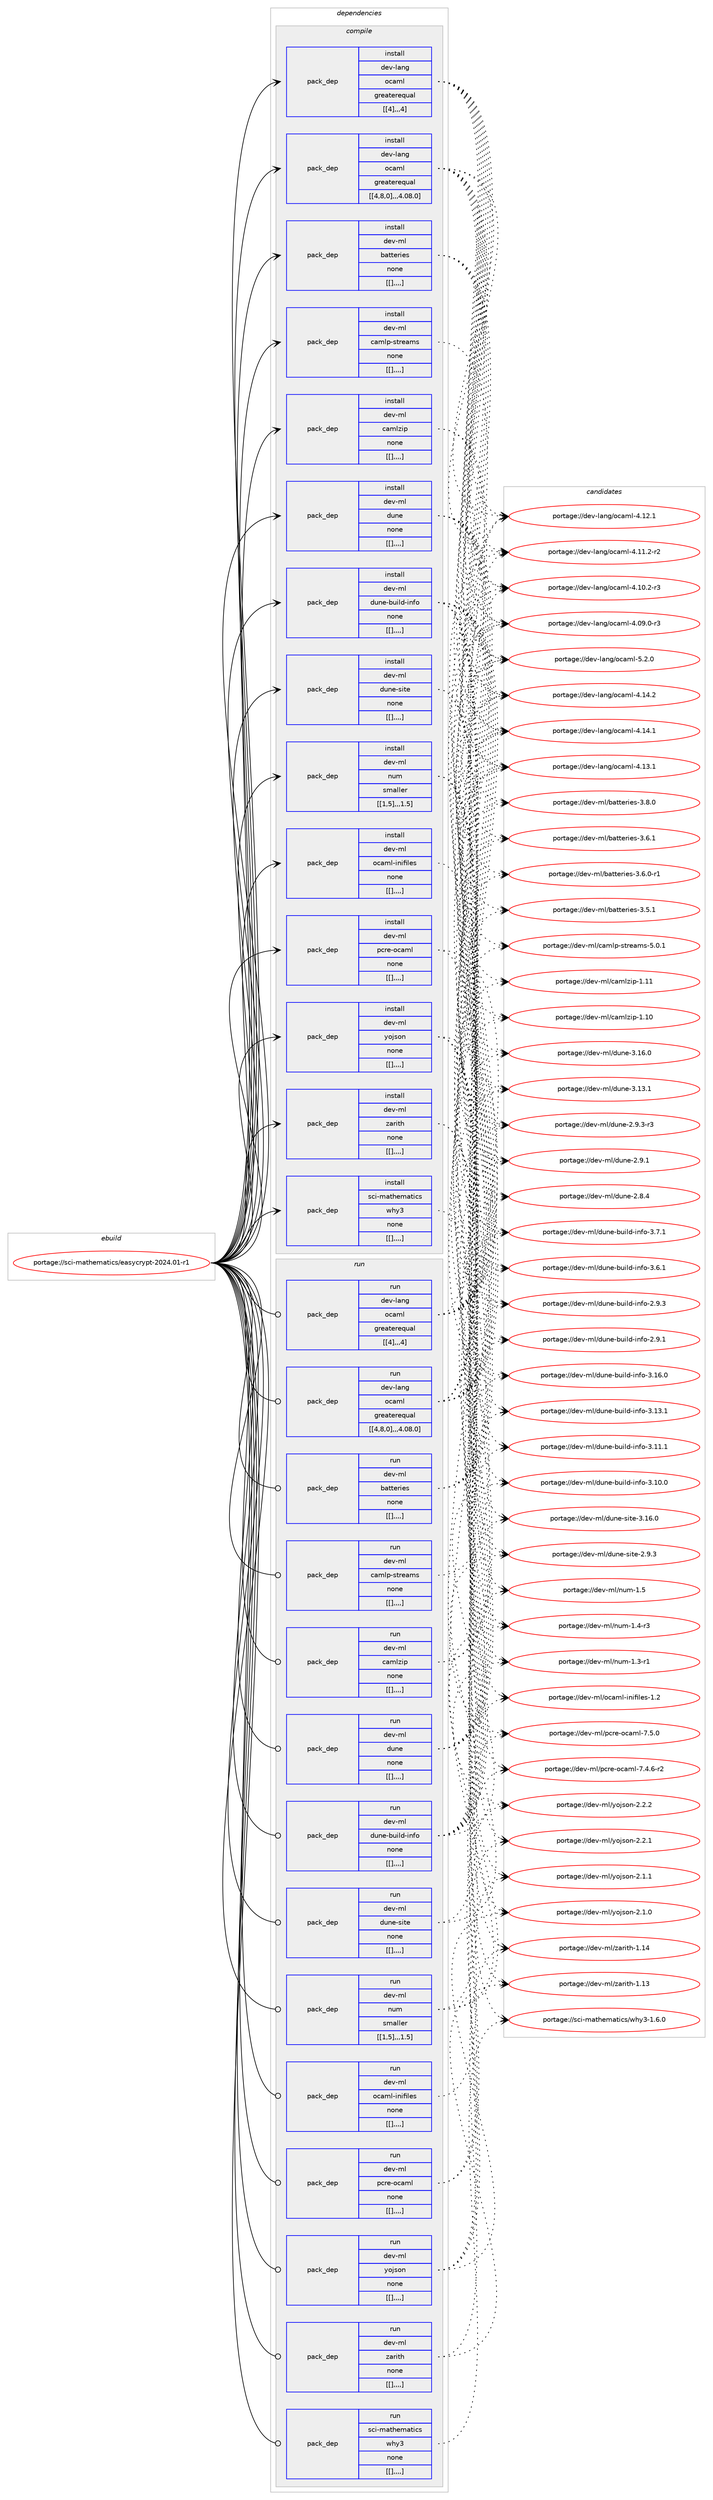 digraph prolog {

# *************
# Graph options
# *************

newrank=true;
concentrate=true;
compound=true;
graph [rankdir=LR,fontname=Helvetica,fontsize=10,ranksep=1.5];#, ranksep=2.5, nodesep=0.2];
edge  [arrowhead=vee];
node  [fontname=Helvetica,fontsize=10];

# **********
# The ebuild
# **********

subgraph cluster_leftcol {
color=gray;
label=<<i>ebuild</i>>;
id [label="portage://sci-mathematics/easycrypt-2024.01-r1", color=red, width=4, href="../sci-mathematics/easycrypt-2024.01-r1.svg"];
}

# ****************
# The dependencies
# ****************

subgraph cluster_midcol {
color=gray;
label=<<i>dependencies</i>>;
subgraph cluster_compile {
fillcolor="#eeeeee";
style=filled;
label=<<i>compile</i>>;
subgraph pack308711 {
dependency423797 [label=<<TABLE BORDER="0" CELLBORDER="1" CELLSPACING="0" CELLPADDING="4" WIDTH="220"><TR><TD ROWSPAN="6" CELLPADDING="30">pack_dep</TD></TR><TR><TD WIDTH="110">install</TD></TR><TR><TD>dev-lang</TD></TR><TR><TD>ocaml</TD></TR><TR><TD>greaterequal</TD></TR><TR><TD>[[4],,,4]</TD></TR></TABLE>>, shape=none, color=blue];
}
id:e -> dependency423797:w [weight=20,style="solid",arrowhead="vee"];
subgraph pack308712 {
dependency423798 [label=<<TABLE BORDER="0" CELLBORDER="1" CELLSPACING="0" CELLPADDING="4" WIDTH="220"><TR><TD ROWSPAN="6" CELLPADDING="30">pack_dep</TD></TR><TR><TD WIDTH="110">install</TD></TR><TR><TD>dev-lang</TD></TR><TR><TD>ocaml</TD></TR><TR><TD>greaterequal</TD></TR><TR><TD>[[4,8,0],,,4.08.0]</TD></TR></TABLE>>, shape=none, color=blue];
}
id:e -> dependency423798:w [weight=20,style="solid",arrowhead="vee"];
subgraph pack308713 {
dependency423799 [label=<<TABLE BORDER="0" CELLBORDER="1" CELLSPACING="0" CELLPADDING="4" WIDTH="220"><TR><TD ROWSPAN="6" CELLPADDING="30">pack_dep</TD></TR><TR><TD WIDTH="110">install</TD></TR><TR><TD>dev-ml</TD></TR><TR><TD>batteries</TD></TR><TR><TD>none</TD></TR><TR><TD>[[],,,,]</TD></TR></TABLE>>, shape=none, color=blue];
}
id:e -> dependency423799:w [weight=20,style="solid",arrowhead="vee"];
subgraph pack308714 {
dependency423800 [label=<<TABLE BORDER="0" CELLBORDER="1" CELLSPACING="0" CELLPADDING="4" WIDTH="220"><TR><TD ROWSPAN="6" CELLPADDING="30">pack_dep</TD></TR><TR><TD WIDTH="110">install</TD></TR><TR><TD>dev-ml</TD></TR><TR><TD>camlp-streams</TD></TR><TR><TD>none</TD></TR><TR><TD>[[],,,,]</TD></TR></TABLE>>, shape=none, color=blue];
}
id:e -> dependency423800:w [weight=20,style="solid",arrowhead="vee"];
subgraph pack308715 {
dependency423801 [label=<<TABLE BORDER="0" CELLBORDER="1" CELLSPACING="0" CELLPADDING="4" WIDTH="220"><TR><TD ROWSPAN="6" CELLPADDING="30">pack_dep</TD></TR><TR><TD WIDTH="110">install</TD></TR><TR><TD>dev-ml</TD></TR><TR><TD>camlzip</TD></TR><TR><TD>none</TD></TR><TR><TD>[[],,,,]</TD></TR></TABLE>>, shape=none, color=blue];
}
id:e -> dependency423801:w [weight=20,style="solid",arrowhead="vee"];
subgraph pack308716 {
dependency423802 [label=<<TABLE BORDER="0" CELLBORDER="1" CELLSPACING="0" CELLPADDING="4" WIDTH="220"><TR><TD ROWSPAN="6" CELLPADDING="30">pack_dep</TD></TR><TR><TD WIDTH="110">install</TD></TR><TR><TD>dev-ml</TD></TR><TR><TD>dune</TD></TR><TR><TD>none</TD></TR><TR><TD>[[],,,,]</TD></TR></TABLE>>, shape=none, color=blue];
}
id:e -> dependency423802:w [weight=20,style="solid",arrowhead="vee"];
subgraph pack308717 {
dependency423803 [label=<<TABLE BORDER="0" CELLBORDER="1" CELLSPACING="0" CELLPADDING="4" WIDTH="220"><TR><TD ROWSPAN="6" CELLPADDING="30">pack_dep</TD></TR><TR><TD WIDTH="110">install</TD></TR><TR><TD>dev-ml</TD></TR><TR><TD>dune-build-info</TD></TR><TR><TD>none</TD></TR><TR><TD>[[],,,,]</TD></TR></TABLE>>, shape=none, color=blue];
}
id:e -> dependency423803:w [weight=20,style="solid",arrowhead="vee"];
subgraph pack308718 {
dependency423804 [label=<<TABLE BORDER="0" CELLBORDER="1" CELLSPACING="0" CELLPADDING="4" WIDTH="220"><TR><TD ROWSPAN="6" CELLPADDING="30">pack_dep</TD></TR><TR><TD WIDTH="110">install</TD></TR><TR><TD>dev-ml</TD></TR><TR><TD>dune-site</TD></TR><TR><TD>none</TD></TR><TR><TD>[[],,,,]</TD></TR></TABLE>>, shape=none, color=blue];
}
id:e -> dependency423804:w [weight=20,style="solid",arrowhead="vee"];
subgraph pack308719 {
dependency423805 [label=<<TABLE BORDER="0" CELLBORDER="1" CELLSPACING="0" CELLPADDING="4" WIDTH="220"><TR><TD ROWSPAN="6" CELLPADDING="30">pack_dep</TD></TR><TR><TD WIDTH="110">install</TD></TR><TR><TD>dev-ml</TD></TR><TR><TD>num</TD></TR><TR><TD>smaller</TD></TR><TR><TD>[[1,5],,,1.5]</TD></TR></TABLE>>, shape=none, color=blue];
}
id:e -> dependency423805:w [weight=20,style="solid",arrowhead="vee"];
subgraph pack308720 {
dependency423806 [label=<<TABLE BORDER="0" CELLBORDER="1" CELLSPACING="0" CELLPADDING="4" WIDTH="220"><TR><TD ROWSPAN="6" CELLPADDING="30">pack_dep</TD></TR><TR><TD WIDTH="110">install</TD></TR><TR><TD>dev-ml</TD></TR><TR><TD>ocaml-inifiles</TD></TR><TR><TD>none</TD></TR><TR><TD>[[],,,,]</TD></TR></TABLE>>, shape=none, color=blue];
}
id:e -> dependency423806:w [weight=20,style="solid",arrowhead="vee"];
subgraph pack308721 {
dependency423807 [label=<<TABLE BORDER="0" CELLBORDER="1" CELLSPACING="0" CELLPADDING="4" WIDTH="220"><TR><TD ROWSPAN="6" CELLPADDING="30">pack_dep</TD></TR><TR><TD WIDTH="110">install</TD></TR><TR><TD>dev-ml</TD></TR><TR><TD>pcre-ocaml</TD></TR><TR><TD>none</TD></TR><TR><TD>[[],,,,]</TD></TR></TABLE>>, shape=none, color=blue];
}
id:e -> dependency423807:w [weight=20,style="solid",arrowhead="vee"];
subgraph pack308722 {
dependency423808 [label=<<TABLE BORDER="0" CELLBORDER="1" CELLSPACING="0" CELLPADDING="4" WIDTH="220"><TR><TD ROWSPAN="6" CELLPADDING="30">pack_dep</TD></TR><TR><TD WIDTH="110">install</TD></TR><TR><TD>dev-ml</TD></TR><TR><TD>yojson</TD></TR><TR><TD>none</TD></TR><TR><TD>[[],,,,]</TD></TR></TABLE>>, shape=none, color=blue];
}
id:e -> dependency423808:w [weight=20,style="solid",arrowhead="vee"];
subgraph pack308723 {
dependency423809 [label=<<TABLE BORDER="0" CELLBORDER="1" CELLSPACING="0" CELLPADDING="4" WIDTH="220"><TR><TD ROWSPAN="6" CELLPADDING="30">pack_dep</TD></TR><TR><TD WIDTH="110">install</TD></TR><TR><TD>dev-ml</TD></TR><TR><TD>zarith</TD></TR><TR><TD>none</TD></TR><TR><TD>[[],,,,]</TD></TR></TABLE>>, shape=none, color=blue];
}
id:e -> dependency423809:w [weight=20,style="solid",arrowhead="vee"];
subgraph pack308724 {
dependency423810 [label=<<TABLE BORDER="0" CELLBORDER="1" CELLSPACING="0" CELLPADDING="4" WIDTH="220"><TR><TD ROWSPAN="6" CELLPADDING="30">pack_dep</TD></TR><TR><TD WIDTH="110">install</TD></TR><TR><TD>sci-mathematics</TD></TR><TR><TD>why3</TD></TR><TR><TD>none</TD></TR><TR><TD>[[],,,,]</TD></TR></TABLE>>, shape=none, color=blue];
}
id:e -> dependency423810:w [weight=20,style="solid",arrowhead="vee"];
}
subgraph cluster_compileandrun {
fillcolor="#eeeeee";
style=filled;
label=<<i>compile and run</i>>;
}
subgraph cluster_run {
fillcolor="#eeeeee";
style=filled;
label=<<i>run</i>>;
subgraph pack308725 {
dependency423811 [label=<<TABLE BORDER="0" CELLBORDER="1" CELLSPACING="0" CELLPADDING="4" WIDTH="220"><TR><TD ROWSPAN="6" CELLPADDING="30">pack_dep</TD></TR><TR><TD WIDTH="110">run</TD></TR><TR><TD>dev-lang</TD></TR><TR><TD>ocaml</TD></TR><TR><TD>greaterequal</TD></TR><TR><TD>[[4],,,4]</TD></TR></TABLE>>, shape=none, color=blue];
}
id:e -> dependency423811:w [weight=20,style="solid",arrowhead="odot"];
subgraph pack308726 {
dependency423812 [label=<<TABLE BORDER="0" CELLBORDER="1" CELLSPACING="0" CELLPADDING="4" WIDTH="220"><TR><TD ROWSPAN="6" CELLPADDING="30">pack_dep</TD></TR><TR><TD WIDTH="110">run</TD></TR><TR><TD>dev-lang</TD></TR><TR><TD>ocaml</TD></TR><TR><TD>greaterequal</TD></TR><TR><TD>[[4,8,0],,,4.08.0]</TD></TR></TABLE>>, shape=none, color=blue];
}
id:e -> dependency423812:w [weight=20,style="solid",arrowhead="odot"];
subgraph pack308727 {
dependency423813 [label=<<TABLE BORDER="0" CELLBORDER="1" CELLSPACING="0" CELLPADDING="4" WIDTH="220"><TR><TD ROWSPAN="6" CELLPADDING="30">pack_dep</TD></TR><TR><TD WIDTH="110">run</TD></TR><TR><TD>dev-ml</TD></TR><TR><TD>batteries</TD></TR><TR><TD>none</TD></TR><TR><TD>[[],,,,]</TD></TR></TABLE>>, shape=none, color=blue];
}
id:e -> dependency423813:w [weight=20,style="solid",arrowhead="odot"];
subgraph pack308728 {
dependency423814 [label=<<TABLE BORDER="0" CELLBORDER="1" CELLSPACING="0" CELLPADDING="4" WIDTH="220"><TR><TD ROWSPAN="6" CELLPADDING="30">pack_dep</TD></TR><TR><TD WIDTH="110">run</TD></TR><TR><TD>dev-ml</TD></TR><TR><TD>camlp-streams</TD></TR><TR><TD>none</TD></TR><TR><TD>[[],,,,]</TD></TR></TABLE>>, shape=none, color=blue];
}
id:e -> dependency423814:w [weight=20,style="solid",arrowhead="odot"];
subgraph pack308729 {
dependency423815 [label=<<TABLE BORDER="0" CELLBORDER="1" CELLSPACING="0" CELLPADDING="4" WIDTH="220"><TR><TD ROWSPAN="6" CELLPADDING="30">pack_dep</TD></TR><TR><TD WIDTH="110">run</TD></TR><TR><TD>dev-ml</TD></TR><TR><TD>camlzip</TD></TR><TR><TD>none</TD></TR><TR><TD>[[],,,,]</TD></TR></TABLE>>, shape=none, color=blue];
}
id:e -> dependency423815:w [weight=20,style="solid",arrowhead="odot"];
subgraph pack308730 {
dependency423816 [label=<<TABLE BORDER="0" CELLBORDER="1" CELLSPACING="0" CELLPADDING="4" WIDTH="220"><TR><TD ROWSPAN="6" CELLPADDING="30">pack_dep</TD></TR><TR><TD WIDTH="110">run</TD></TR><TR><TD>dev-ml</TD></TR><TR><TD>dune</TD></TR><TR><TD>none</TD></TR><TR><TD>[[],,,,]</TD></TR></TABLE>>, shape=none, color=blue];
}
id:e -> dependency423816:w [weight=20,style="solid",arrowhead="odot"];
subgraph pack308731 {
dependency423817 [label=<<TABLE BORDER="0" CELLBORDER="1" CELLSPACING="0" CELLPADDING="4" WIDTH="220"><TR><TD ROWSPAN="6" CELLPADDING="30">pack_dep</TD></TR><TR><TD WIDTH="110">run</TD></TR><TR><TD>dev-ml</TD></TR><TR><TD>dune-build-info</TD></TR><TR><TD>none</TD></TR><TR><TD>[[],,,,]</TD></TR></TABLE>>, shape=none, color=blue];
}
id:e -> dependency423817:w [weight=20,style="solid",arrowhead="odot"];
subgraph pack308732 {
dependency423818 [label=<<TABLE BORDER="0" CELLBORDER="1" CELLSPACING="0" CELLPADDING="4" WIDTH="220"><TR><TD ROWSPAN="6" CELLPADDING="30">pack_dep</TD></TR><TR><TD WIDTH="110">run</TD></TR><TR><TD>dev-ml</TD></TR><TR><TD>dune-site</TD></TR><TR><TD>none</TD></TR><TR><TD>[[],,,,]</TD></TR></TABLE>>, shape=none, color=blue];
}
id:e -> dependency423818:w [weight=20,style="solid",arrowhead="odot"];
subgraph pack308733 {
dependency423819 [label=<<TABLE BORDER="0" CELLBORDER="1" CELLSPACING="0" CELLPADDING="4" WIDTH="220"><TR><TD ROWSPAN="6" CELLPADDING="30">pack_dep</TD></TR><TR><TD WIDTH="110">run</TD></TR><TR><TD>dev-ml</TD></TR><TR><TD>num</TD></TR><TR><TD>smaller</TD></TR><TR><TD>[[1,5],,,1.5]</TD></TR></TABLE>>, shape=none, color=blue];
}
id:e -> dependency423819:w [weight=20,style="solid",arrowhead="odot"];
subgraph pack308734 {
dependency423820 [label=<<TABLE BORDER="0" CELLBORDER="1" CELLSPACING="0" CELLPADDING="4" WIDTH="220"><TR><TD ROWSPAN="6" CELLPADDING="30">pack_dep</TD></TR><TR><TD WIDTH="110">run</TD></TR><TR><TD>dev-ml</TD></TR><TR><TD>ocaml-inifiles</TD></TR><TR><TD>none</TD></TR><TR><TD>[[],,,,]</TD></TR></TABLE>>, shape=none, color=blue];
}
id:e -> dependency423820:w [weight=20,style="solid",arrowhead="odot"];
subgraph pack308735 {
dependency423821 [label=<<TABLE BORDER="0" CELLBORDER="1" CELLSPACING="0" CELLPADDING="4" WIDTH="220"><TR><TD ROWSPAN="6" CELLPADDING="30">pack_dep</TD></TR><TR><TD WIDTH="110">run</TD></TR><TR><TD>dev-ml</TD></TR><TR><TD>pcre-ocaml</TD></TR><TR><TD>none</TD></TR><TR><TD>[[],,,,]</TD></TR></TABLE>>, shape=none, color=blue];
}
id:e -> dependency423821:w [weight=20,style="solid",arrowhead="odot"];
subgraph pack308736 {
dependency423822 [label=<<TABLE BORDER="0" CELLBORDER="1" CELLSPACING="0" CELLPADDING="4" WIDTH="220"><TR><TD ROWSPAN="6" CELLPADDING="30">pack_dep</TD></TR><TR><TD WIDTH="110">run</TD></TR><TR><TD>dev-ml</TD></TR><TR><TD>yojson</TD></TR><TR><TD>none</TD></TR><TR><TD>[[],,,,]</TD></TR></TABLE>>, shape=none, color=blue];
}
id:e -> dependency423822:w [weight=20,style="solid",arrowhead="odot"];
subgraph pack308737 {
dependency423823 [label=<<TABLE BORDER="0" CELLBORDER="1" CELLSPACING="0" CELLPADDING="4" WIDTH="220"><TR><TD ROWSPAN="6" CELLPADDING="30">pack_dep</TD></TR><TR><TD WIDTH="110">run</TD></TR><TR><TD>dev-ml</TD></TR><TR><TD>zarith</TD></TR><TR><TD>none</TD></TR><TR><TD>[[],,,,]</TD></TR></TABLE>>, shape=none, color=blue];
}
id:e -> dependency423823:w [weight=20,style="solid",arrowhead="odot"];
subgraph pack308738 {
dependency423824 [label=<<TABLE BORDER="0" CELLBORDER="1" CELLSPACING="0" CELLPADDING="4" WIDTH="220"><TR><TD ROWSPAN="6" CELLPADDING="30">pack_dep</TD></TR><TR><TD WIDTH="110">run</TD></TR><TR><TD>sci-mathematics</TD></TR><TR><TD>why3</TD></TR><TR><TD>none</TD></TR><TR><TD>[[],,,,]</TD></TR></TABLE>>, shape=none, color=blue];
}
id:e -> dependency423824:w [weight=20,style="solid",arrowhead="odot"];
}
}

# **************
# The candidates
# **************

subgraph cluster_choices {
rank=same;
color=gray;
label=<<i>candidates</i>>;

subgraph choice308711 {
color=black;
nodesep=1;
choice1001011184510897110103471119997109108455346504648 [label="portage://dev-lang/ocaml-5.2.0", color=red, width=4,href="../dev-lang/ocaml-5.2.0.svg"];
choice100101118451089711010347111999710910845524649524650 [label="portage://dev-lang/ocaml-4.14.2", color=red, width=4,href="../dev-lang/ocaml-4.14.2.svg"];
choice100101118451089711010347111999710910845524649524649 [label="portage://dev-lang/ocaml-4.14.1", color=red, width=4,href="../dev-lang/ocaml-4.14.1.svg"];
choice100101118451089711010347111999710910845524649514649 [label="portage://dev-lang/ocaml-4.13.1", color=red, width=4,href="../dev-lang/ocaml-4.13.1.svg"];
choice100101118451089711010347111999710910845524649504649 [label="portage://dev-lang/ocaml-4.12.1", color=red, width=4,href="../dev-lang/ocaml-4.12.1.svg"];
choice1001011184510897110103471119997109108455246494946504511450 [label="portage://dev-lang/ocaml-4.11.2-r2", color=red, width=4,href="../dev-lang/ocaml-4.11.2-r2.svg"];
choice1001011184510897110103471119997109108455246494846504511451 [label="portage://dev-lang/ocaml-4.10.2-r3", color=red, width=4,href="../dev-lang/ocaml-4.10.2-r3.svg"];
choice1001011184510897110103471119997109108455246485746484511451 [label="portage://dev-lang/ocaml-4.09.0-r3", color=red, width=4,href="../dev-lang/ocaml-4.09.0-r3.svg"];
dependency423797:e -> choice1001011184510897110103471119997109108455346504648:w [style=dotted,weight="100"];
dependency423797:e -> choice100101118451089711010347111999710910845524649524650:w [style=dotted,weight="100"];
dependency423797:e -> choice100101118451089711010347111999710910845524649524649:w [style=dotted,weight="100"];
dependency423797:e -> choice100101118451089711010347111999710910845524649514649:w [style=dotted,weight="100"];
dependency423797:e -> choice100101118451089711010347111999710910845524649504649:w [style=dotted,weight="100"];
dependency423797:e -> choice1001011184510897110103471119997109108455246494946504511450:w [style=dotted,weight="100"];
dependency423797:e -> choice1001011184510897110103471119997109108455246494846504511451:w [style=dotted,weight="100"];
dependency423797:e -> choice1001011184510897110103471119997109108455246485746484511451:w [style=dotted,weight="100"];
}
subgraph choice308712 {
color=black;
nodesep=1;
choice1001011184510897110103471119997109108455346504648 [label="portage://dev-lang/ocaml-5.2.0", color=red, width=4,href="../dev-lang/ocaml-5.2.0.svg"];
choice100101118451089711010347111999710910845524649524650 [label="portage://dev-lang/ocaml-4.14.2", color=red, width=4,href="../dev-lang/ocaml-4.14.2.svg"];
choice100101118451089711010347111999710910845524649524649 [label="portage://dev-lang/ocaml-4.14.1", color=red, width=4,href="../dev-lang/ocaml-4.14.1.svg"];
choice100101118451089711010347111999710910845524649514649 [label="portage://dev-lang/ocaml-4.13.1", color=red, width=4,href="../dev-lang/ocaml-4.13.1.svg"];
choice100101118451089711010347111999710910845524649504649 [label="portage://dev-lang/ocaml-4.12.1", color=red, width=4,href="../dev-lang/ocaml-4.12.1.svg"];
choice1001011184510897110103471119997109108455246494946504511450 [label="portage://dev-lang/ocaml-4.11.2-r2", color=red, width=4,href="../dev-lang/ocaml-4.11.2-r2.svg"];
choice1001011184510897110103471119997109108455246494846504511451 [label="portage://dev-lang/ocaml-4.10.2-r3", color=red, width=4,href="../dev-lang/ocaml-4.10.2-r3.svg"];
choice1001011184510897110103471119997109108455246485746484511451 [label="portage://dev-lang/ocaml-4.09.0-r3", color=red, width=4,href="../dev-lang/ocaml-4.09.0-r3.svg"];
dependency423798:e -> choice1001011184510897110103471119997109108455346504648:w [style=dotted,weight="100"];
dependency423798:e -> choice100101118451089711010347111999710910845524649524650:w [style=dotted,weight="100"];
dependency423798:e -> choice100101118451089711010347111999710910845524649524649:w [style=dotted,weight="100"];
dependency423798:e -> choice100101118451089711010347111999710910845524649514649:w [style=dotted,weight="100"];
dependency423798:e -> choice100101118451089711010347111999710910845524649504649:w [style=dotted,weight="100"];
dependency423798:e -> choice1001011184510897110103471119997109108455246494946504511450:w [style=dotted,weight="100"];
dependency423798:e -> choice1001011184510897110103471119997109108455246494846504511451:w [style=dotted,weight="100"];
dependency423798:e -> choice1001011184510897110103471119997109108455246485746484511451:w [style=dotted,weight="100"];
}
subgraph choice308713 {
color=black;
nodesep=1;
choice10010111845109108479897116116101114105101115455146564648 [label="portage://dev-ml/batteries-3.8.0", color=red, width=4,href="../dev-ml/batteries-3.8.0.svg"];
choice10010111845109108479897116116101114105101115455146544649 [label="portage://dev-ml/batteries-3.6.1", color=red, width=4,href="../dev-ml/batteries-3.6.1.svg"];
choice100101118451091084798971161161011141051011154551465446484511449 [label="portage://dev-ml/batteries-3.6.0-r1", color=red, width=4,href="../dev-ml/batteries-3.6.0-r1.svg"];
choice10010111845109108479897116116101114105101115455146534649 [label="portage://dev-ml/batteries-3.5.1", color=red, width=4,href="../dev-ml/batteries-3.5.1.svg"];
dependency423799:e -> choice10010111845109108479897116116101114105101115455146564648:w [style=dotted,weight="100"];
dependency423799:e -> choice10010111845109108479897116116101114105101115455146544649:w [style=dotted,weight="100"];
dependency423799:e -> choice100101118451091084798971161161011141051011154551465446484511449:w [style=dotted,weight="100"];
dependency423799:e -> choice10010111845109108479897116116101114105101115455146534649:w [style=dotted,weight="100"];
}
subgraph choice308714 {
color=black;
nodesep=1;
choice100101118451091084799971091081124511511611410197109115455346484649 [label="portage://dev-ml/camlp-streams-5.0.1", color=red, width=4,href="../dev-ml/camlp-streams-5.0.1.svg"];
dependency423800:e -> choice100101118451091084799971091081124511511611410197109115455346484649:w [style=dotted,weight="100"];
}
subgraph choice308715 {
color=black;
nodesep=1;
choice100101118451091084799971091081221051124549464949 [label="portage://dev-ml/camlzip-1.11", color=red, width=4,href="../dev-ml/camlzip-1.11.svg"];
choice100101118451091084799971091081221051124549464948 [label="portage://dev-ml/camlzip-1.10", color=red, width=4,href="../dev-ml/camlzip-1.10.svg"];
dependency423801:e -> choice100101118451091084799971091081221051124549464949:w [style=dotted,weight="100"];
dependency423801:e -> choice100101118451091084799971091081221051124549464948:w [style=dotted,weight="100"];
}
subgraph choice308716 {
color=black;
nodesep=1;
choice100101118451091084710011711010145514649544648 [label="portage://dev-ml/dune-3.16.0", color=red, width=4,href="../dev-ml/dune-3.16.0.svg"];
choice100101118451091084710011711010145514649514649 [label="portage://dev-ml/dune-3.13.1", color=red, width=4,href="../dev-ml/dune-3.13.1.svg"];
choice10010111845109108471001171101014550465746514511451 [label="portage://dev-ml/dune-2.9.3-r3", color=red, width=4,href="../dev-ml/dune-2.9.3-r3.svg"];
choice1001011184510910847100117110101455046574649 [label="portage://dev-ml/dune-2.9.1", color=red, width=4,href="../dev-ml/dune-2.9.1.svg"];
choice1001011184510910847100117110101455046564652 [label="portage://dev-ml/dune-2.8.4", color=red, width=4,href="../dev-ml/dune-2.8.4.svg"];
dependency423802:e -> choice100101118451091084710011711010145514649544648:w [style=dotted,weight="100"];
dependency423802:e -> choice100101118451091084710011711010145514649514649:w [style=dotted,weight="100"];
dependency423802:e -> choice10010111845109108471001171101014550465746514511451:w [style=dotted,weight="100"];
dependency423802:e -> choice1001011184510910847100117110101455046574649:w [style=dotted,weight="100"];
dependency423802:e -> choice1001011184510910847100117110101455046564652:w [style=dotted,weight="100"];
}
subgraph choice308717 {
color=black;
nodesep=1;
choice100101118451091084710011711010145981171051081004510511010211145514649544648 [label="portage://dev-ml/dune-build-info-3.16.0", color=red, width=4,href="../dev-ml/dune-build-info-3.16.0.svg"];
choice100101118451091084710011711010145981171051081004510511010211145514649514649 [label="portage://dev-ml/dune-build-info-3.13.1", color=red, width=4,href="../dev-ml/dune-build-info-3.13.1.svg"];
choice100101118451091084710011711010145981171051081004510511010211145514649494649 [label="portage://dev-ml/dune-build-info-3.11.1", color=red, width=4,href="../dev-ml/dune-build-info-3.11.1.svg"];
choice100101118451091084710011711010145981171051081004510511010211145514649484648 [label="portage://dev-ml/dune-build-info-3.10.0", color=red, width=4,href="../dev-ml/dune-build-info-3.10.0.svg"];
choice1001011184510910847100117110101459811710510810045105110102111455146554649 [label="portage://dev-ml/dune-build-info-3.7.1", color=red, width=4,href="../dev-ml/dune-build-info-3.7.1.svg"];
choice1001011184510910847100117110101459811710510810045105110102111455146544649 [label="portage://dev-ml/dune-build-info-3.6.1", color=red, width=4,href="../dev-ml/dune-build-info-3.6.1.svg"];
choice1001011184510910847100117110101459811710510810045105110102111455046574651 [label="portage://dev-ml/dune-build-info-2.9.3", color=red, width=4,href="../dev-ml/dune-build-info-2.9.3.svg"];
choice1001011184510910847100117110101459811710510810045105110102111455046574649 [label="portage://dev-ml/dune-build-info-2.9.1", color=red, width=4,href="../dev-ml/dune-build-info-2.9.1.svg"];
dependency423803:e -> choice100101118451091084710011711010145981171051081004510511010211145514649544648:w [style=dotted,weight="100"];
dependency423803:e -> choice100101118451091084710011711010145981171051081004510511010211145514649514649:w [style=dotted,weight="100"];
dependency423803:e -> choice100101118451091084710011711010145981171051081004510511010211145514649494649:w [style=dotted,weight="100"];
dependency423803:e -> choice100101118451091084710011711010145981171051081004510511010211145514649484648:w [style=dotted,weight="100"];
dependency423803:e -> choice1001011184510910847100117110101459811710510810045105110102111455146554649:w [style=dotted,weight="100"];
dependency423803:e -> choice1001011184510910847100117110101459811710510810045105110102111455146544649:w [style=dotted,weight="100"];
dependency423803:e -> choice1001011184510910847100117110101459811710510810045105110102111455046574651:w [style=dotted,weight="100"];
dependency423803:e -> choice1001011184510910847100117110101459811710510810045105110102111455046574649:w [style=dotted,weight="100"];
}
subgraph choice308718 {
color=black;
nodesep=1;
choice10010111845109108471001171101014511510511610145514649544648 [label="portage://dev-ml/dune-site-3.16.0", color=red, width=4,href="../dev-ml/dune-site-3.16.0.svg"];
choice100101118451091084710011711010145115105116101455046574651 [label="portage://dev-ml/dune-site-2.9.3", color=red, width=4,href="../dev-ml/dune-site-2.9.3.svg"];
dependency423804:e -> choice10010111845109108471001171101014511510511610145514649544648:w [style=dotted,weight="100"];
dependency423804:e -> choice100101118451091084710011711010145115105116101455046574651:w [style=dotted,weight="100"];
}
subgraph choice308719 {
color=black;
nodesep=1;
choice100101118451091084711011710945494653 [label="portage://dev-ml/num-1.5", color=red, width=4,href="../dev-ml/num-1.5.svg"];
choice1001011184510910847110117109454946524511451 [label="portage://dev-ml/num-1.4-r3", color=red, width=4,href="../dev-ml/num-1.4-r3.svg"];
choice1001011184510910847110117109454946514511449 [label="portage://dev-ml/num-1.3-r1", color=red, width=4,href="../dev-ml/num-1.3-r1.svg"];
dependency423805:e -> choice100101118451091084711011710945494653:w [style=dotted,weight="100"];
dependency423805:e -> choice1001011184510910847110117109454946524511451:w [style=dotted,weight="100"];
dependency423805:e -> choice1001011184510910847110117109454946514511449:w [style=dotted,weight="100"];
}
subgraph choice308720 {
color=black;
nodesep=1;
choice100101118451091084711199971091084510511010510210510810111545494650 [label="portage://dev-ml/ocaml-inifiles-1.2", color=red, width=4,href="../dev-ml/ocaml-inifiles-1.2.svg"];
dependency423806:e -> choice100101118451091084711199971091084510511010510210510810111545494650:w [style=dotted,weight="100"];
}
subgraph choice308721 {
color=black;
nodesep=1;
choice100101118451091084711299114101451119997109108455546534648 [label="portage://dev-ml/pcre-ocaml-7.5.0", color=red, width=4,href="../dev-ml/pcre-ocaml-7.5.0.svg"];
choice1001011184510910847112991141014511199971091084555465246544511450 [label="portage://dev-ml/pcre-ocaml-7.4.6-r2", color=red, width=4,href="../dev-ml/pcre-ocaml-7.4.6-r2.svg"];
dependency423807:e -> choice100101118451091084711299114101451119997109108455546534648:w [style=dotted,weight="100"];
dependency423807:e -> choice1001011184510910847112991141014511199971091084555465246544511450:w [style=dotted,weight="100"];
}
subgraph choice308722 {
color=black;
nodesep=1;
choice1001011184510910847121111106115111110455046504650 [label="portage://dev-ml/yojson-2.2.2", color=red, width=4,href="../dev-ml/yojson-2.2.2.svg"];
choice1001011184510910847121111106115111110455046504649 [label="portage://dev-ml/yojson-2.2.1", color=red, width=4,href="../dev-ml/yojson-2.2.1.svg"];
choice1001011184510910847121111106115111110455046494649 [label="portage://dev-ml/yojson-2.1.1", color=red, width=4,href="../dev-ml/yojson-2.1.1.svg"];
choice1001011184510910847121111106115111110455046494648 [label="portage://dev-ml/yojson-2.1.0", color=red, width=4,href="../dev-ml/yojson-2.1.0.svg"];
dependency423808:e -> choice1001011184510910847121111106115111110455046504650:w [style=dotted,weight="100"];
dependency423808:e -> choice1001011184510910847121111106115111110455046504649:w [style=dotted,weight="100"];
dependency423808:e -> choice1001011184510910847121111106115111110455046494649:w [style=dotted,weight="100"];
dependency423808:e -> choice1001011184510910847121111106115111110455046494648:w [style=dotted,weight="100"];
}
subgraph choice308723 {
color=black;
nodesep=1;
choice1001011184510910847122971141051161044549464952 [label="portage://dev-ml/zarith-1.14", color=red, width=4,href="../dev-ml/zarith-1.14.svg"];
choice1001011184510910847122971141051161044549464951 [label="portage://dev-ml/zarith-1.13", color=red, width=4,href="../dev-ml/zarith-1.13.svg"];
dependency423809:e -> choice1001011184510910847122971141051161044549464952:w [style=dotted,weight="100"];
dependency423809:e -> choice1001011184510910847122971141051161044549464951:w [style=dotted,weight="100"];
}
subgraph choice308724 {
color=black;
nodesep=1;
choice11599105451099711610410110997116105991154711910412151454946544648 [label="portage://sci-mathematics/why3-1.6.0", color=red, width=4,href="../sci-mathematics/why3-1.6.0.svg"];
dependency423810:e -> choice11599105451099711610410110997116105991154711910412151454946544648:w [style=dotted,weight="100"];
}
subgraph choice308725 {
color=black;
nodesep=1;
choice1001011184510897110103471119997109108455346504648 [label="portage://dev-lang/ocaml-5.2.0", color=red, width=4,href="../dev-lang/ocaml-5.2.0.svg"];
choice100101118451089711010347111999710910845524649524650 [label="portage://dev-lang/ocaml-4.14.2", color=red, width=4,href="../dev-lang/ocaml-4.14.2.svg"];
choice100101118451089711010347111999710910845524649524649 [label="portage://dev-lang/ocaml-4.14.1", color=red, width=4,href="../dev-lang/ocaml-4.14.1.svg"];
choice100101118451089711010347111999710910845524649514649 [label="portage://dev-lang/ocaml-4.13.1", color=red, width=4,href="../dev-lang/ocaml-4.13.1.svg"];
choice100101118451089711010347111999710910845524649504649 [label="portage://dev-lang/ocaml-4.12.1", color=red, width=4,href="../dev-lang/ocaml-4.12.1.svg"];
choice1001011184510897110103471119997109108455246494946504511450 [label="portage://dev-lang/ocaml-4.11.2-r2", color=red, width=4,href="../dev-lang/ocaml-4.11.2-r2.svg"];
choice1001011184510897110103471119997109108455246494846504511451 [label="portage://dev-lang/ocaml-4.10.2-r3", color=red, width=4,href="../dev-lang/ocaml-4.10.2-r3.svg"];
choice1001011184510897110103471119997109108455246485746484511451 [label="portage://dev-lang/ocaml-4.09.0-r3", color=red, width=4,href="../dev-lang/ocaml-4.09.0-r3.svg"];
dependency423811:e -> choice1001011184510897110103471119997109108455346504648:w [style=dotted,weight="100"];
dependency423811:e -> choice100101118451089711010347111999710910845524649524650:w [style=dotted,weight="100"];
dependency423811:e -> choice100101118451089711010347111999710910845524649524649:w [style=dotted,weight="100"];
dependency423811:e -> choice100101118451089711010347111999710910845524649514649:w [style=dotted,weight="100"];
dependency423811:e -> choice100101118451089711010347111999710910845524649504649:w [style=dotted,weight="100"];
dependency423811:e -> choice1001011184510897110103471119997109108455246494946504511450:w [style=dotted,weight="100"];
dependency423811:e -> choice1001011184510897110103471119997109108455246494846504511451:w [style=dotted,weight="100"];
dependency423811:e -> choice1001011184510897110103471119997109108455246485746484511451:w [style=dotted,weight="100"];
}
subgraph choice308726 {
color=black;
nodesep=1;
choice1001011184510897110103471119997109108455346504648 [label="portage://dev-lang/ocaml-5.2.0", color=red, width=4,href="../dev-lang/ocaml-5.2.0.svg"];
choice100101118451089711010347111999710910845524649524650 [label="portage://dev-lang/ocaml-4.14.2", color=red, width=4,href="../dev-lang/ocaml-4.14.2.svg"];
choice100101118451089711010347111999710910845524649524649 [label="portage://dev-lang/ocaml-4.14.1", color=red, width=4,href="../dev-lang/ocaml-4.14.1.svg"];
choice100101118451089711010347111999710910845524649514649 [label="portage://dev-lang/ocaml-4.13.1", color=red, width=4,href="../dev-lang/ocaml-4.13.1.svg"];
choice100101118451089711010347111999710910845524649504649 [label="portage://dev-lang/ocaml-4.12.1", color=red, width=4,href="../dev-lang/ocaml-4.12.1.svg"];
choice1001011184510897110103471119997109108455246494946504511450 [label="portage://dev-lang/ocaml-4.11.2-r2", color=red, width=4,href="../dev-lang/ocaml-4.11.2-r2.svg"];
choice1001011184510897110103471119997109108455246494846504511451 [label="portage://dev-lang/ocaml-4.10.2-r3", color=red, width=4,href="../dev-lang/ocaml-4.10.2-r3.svg"];
choice1001011184510897110103471119997109108455246485746484511451 [label="portage://dev-lang/ocaml-4.09.0-r3", color=red, width=4,href="../dev-lang/ocaml-4.09.0-r3.svg"];
dependency423812:e -> choice1001011184510897110103471119997109108455346504648:w [style=dotted,weight="100"];
dependency423812:e -> choice100101118451089711010347111999710910845524649524650:w [style=dotted,weight="100"];
dependency423812:e -> choice100101118451089711010347111999710910845524649524649:w [style=dotted,weight="100"];
dependency423812:e -> choice100101118451089711010347111999710910845524649514649:w [style=dotted,weight="100"];
dependency423812:e -> choice100101118451089711010347111999710910845524649504649:w [style=dotted,weight="100"];
dependency423812:e -> choice1001011184510897110103471119997109108455246494946504511450:w [style=dotted,weight="100"];
dependency423812:e -> choice1001011184510897110103471119997109108455246494846504511451:w [style=dotted,weight="100"];
dependency423812:e -> choice1001011184510897110103471119997109108455246485746484511451:w [style=dotted,weight="100"];
}
subgraph choice308727 {
color=black;
nodesep=1;
choice10010111845109108479897116116101114105101115455146564648 [label="portage://dev-ml/batteries-3.8.0", color=red, width=4,href="../dev-ml/batteries-3.8.0.svg"];
choice10010111845109108479897116116101114105101115455146544649 [label="portage://dev-ml/batteries-3.6.1", color=red, width=4,href="../dev-ml/batteries-3.6.1.svg"];
choice100101118451091084798971161161011141051011154551465446484511449 [label="portage://dev-ml/batteries-3.6.0-r1", color=red, width=4,href="../dev-ml/batteries-3.6.0-r1.svg"];
choice10010111845109108479897116116101114105101115455146534649 [label="portage://dev-ml/batteries-3.5.1", color=red, width=4,href="../dev-ml/batteries-3.5.1.svg"];
dependency423813:e -> choice10010111845109108479897116116101114105101115455146564648:w [style=dotted,weight="100"];
dependency423813:e -> choice10010111845109108479897116116101114105101115455146544649:w [style=dotted,weight="100"];
dependency423813:e -> choice100101118451091084798971161161011141051011154551465446484511449:w [style=dotted,weight="100"];
dependency423813:e -> choice10010111845109108479897116116101114105101115455146534649:w [style=dotted,weight="100"];
}
subgraph choice308728 {
color=black;
nodesep=1;
choice100101118451091084799971091081124511511611410197109115455346484649 [label="portage://dev-ml/camlp-streams-5.0.1", color=red, width=4,href="../dev-ml/camlp-streams-5.0.1.svg"];
dependency423814:e -> choice100101118451091084799971091081124511511611410197109115455346484649:w [style=dotted,weight="100"];
}
subgraph choice308729 {
color=black;
nodesep=1;
choice100101118451091084799971091081221051124549464949 [label="portage://dev-ml/camlzip-1.11", color=red, width=4,href="../dev-ml/camlzip-1.11.svg"];
choice100101118451091084799971091081221051124549464948 [label="portage://dev-ml/camlzip-1.10", color=red, width=4,href="../dev-ml/camlzip-1.10.svg"];
dependency423815:e -> choice100101118451091084799971091081221051124549464949:w [style=dotted,weight="100"];
dependency423815:e -> choice100101118451091084799971091081221051124549464948:w [style=dotted,weight="100"];
}
subgraph choice308730 {
color=black;
nodesep=1;
choice100101118451091084710011711010145514649544648 [label="portage://dev-ml/dune-3.16.0", color=red, width=4,href="../dev-ml/dune-3.16.0.svg"];
choice100101118451091084710011711010145514649514649 [label="portage://dev-ml/dune-3.13.1", color=red, width=4,href="../dev-ml/dune-3.13.1.svg"];
choice10010111845109108471001171101014550465746514511451 [label="portage://dev-ml/dune-2.9.3-r3", color=red, width=4,href="../dev-ml/dune-2.9.3-r3.svg"];
choice1001011184510910847100117110101455046574649 [label="portage://dev-ml/dune-2.9.1", color=red, width=4,href="../dev-ml/dune-2.9.1.svg"];
choice1001011184510910847100117110101455046564652 [label="portage://dev-ml/dune-2.8.4", color=red, width=4,href="../dev-ml/dune-2.8.4.svg"];
dependency423816:e -> choice100101118451091084710011711010145514649544648:w [style=dotted,weight="100"];
dependency423816:e -> choice100101118451091084710011711010145514649514649:w [style=dotted,weight="100"];
dependency423816:e -> choice10010111845109108471001171101014550465746514511451:w [style=dotted,weight="100"];
dependency423816:e -> choice1001011184510910847100117110101455046574649:w [style=dotted,weight="100"];
dependency423816:e -> choice1001011184510910847100117110101455046564652:w [style=dotted,weight="100"];
}
subgraph choice308731 {
color=black;
nodesep=1;
choice100101118451091084710011711010145981171051081004510511010211145514649544648 [label="portage://dev-ml/dune-build-info-3.16.0", color=red, width=4,href="../dev-ml/dune-build-info-3.16.0.svg"];
choice100101118451091084710011711010145981171051081004510511010211145514649514649 [label="portage://dev-ml/dune-build-info-3.13.1", color=red, width=4,href="../dev-ml/dune-build-info-3.13.1.svg"];
choice100101118451091084710011711010145981171051081004510511010211145514649494649 [label="portage://dev-ml/dune-build-info-3.11.1", color=red, width=4,href="../dev-ml/dune-build-info-3.11.1.svg"];
choice100101118451091084710011711010145981171051081004510511010211145514649484648 [label="portage://dev-ml/dune-build-info-3.10.0", color=red, width=4,href="../dev-ml/dune-build-info-3.10.0.svg"];
choice1001011184510910847100117110101459811710510810045105110102111455146554649 [label="portage://dev-ml/dune-build-info-3.7.1", color=red, width=4,href="../dev-ml/dune-build-info-3.7.1.svg"];
choice1001011184510910847100117110101459811710510810045105110102111455146544649 [label="portage://dev-ml/dune-build-info-3.6.1", color=red, width=4,href="../dev-ml/dune-build-info-3.6.1.svg"];
choice1001011184510910847100117110101459811710510810045105110102111455046574651 [label="portage://dev-ml/dune-build-info-2.9.3", color=red, width=4,href="../dev-ml/dune-build-info-2.9.3.svg"];
choice1001011184510910847100117110101459811710510810045105110102111455046574649 [label="portage://dev-ml/dune-build-info-2.9.1", color=red, width=4,href="../dev-ml/dune-build-info-2.9.1.svg"];
dependency423817:e -> choice100101118451091084710011711010145981171051081004510511010211145514649544648:w [style=dotted,weight="100"];
dependency423817:e -> choice100101118451091084710011711010145981171051081004510511010211145514649514649:w [style=dotted,weight="100"];
dependency423817:e -> choice100101118451091084710011711010145981171051081004510511010211145514649494649:w [style=dotted,weight="100"];
dependency423817:e -> choice100101118451091084710011711010145981171051081004510511010211145514649484648:w [style=dotted,weight="100"];
dependency423817:e -> choice1001011184510910847100117110101459811710510810045105110102111455146554649:w [style=dotted,weight="100"];
dependency423817:e -> choice1001011184510910847100117110101459811710510810045105110102111455146544649:w [style=dotted,weight="100"];
dependency423817:e -> choice1001011184510910847100117110101459811710510810045105110102111455046574651:w [style=dotted,weight="100"];
dependency423817:e -> choice1001011184510910847100117110101459811710510810045105110102111455046574649:w [style=dotted,weight="100"];
}
subgraph choice308732 {
color=black;
nodesep=1;
choice10010111845109108471001171101014511510511610145514649544648 [label="portage://dev-ml/dune-site-3.16.0", color=red, width=4,href="../dev-ml/dune-site-3.16.0.svg"];
choice100101118451091084710011711010145115105116101455046574651 [label="portage://dev-ml/dune-site-2.9.3", color=red, width=4,href="../dev-ml/dune-site-2.9.3.svg"];
dependency423818:e -> choice10010111845109108471001171101014511510511610145514649544648:w [style=dotted,weight="100"];
dependency423818:e -> choice100101118451091084710011711010145115105116101455046574651:w [style=dotted,weight="100"];
}
subgraph choice308733 {
color=black;
nodesep=1;
choice100101118451091084711011710945494653 [label="portage://dev-ml/num-1.5", color=red, width=4,href="../dev-ml/num-1.5.svg"];
choice1001011184510910847110117109454946524511451 [label="portage://dev-ml/num-1.4-r3", color=red, width=4,href="../dev-ml/num-1.4-r3.svg"];
choice1001011184510910847110117109454946514511449 [label="portage://dev-ml/num-1.3-r1", color=red, width=4,href="../dev-ml/num-1.3-r1.svg"];
dependency423819:e -> choice100101118451091084711011710945494653:w [style=dotted,weight="100"];
dependency423819:e -> choice1001011184510910847110117109454946524511451:w [style=dotted,weight="100"];
dependency423819:e -> choice1001011184510910847110117109454946514511449:w [style=dotted,weight="100"];
}
subgraph choice308734 {
color=black;
nodesep=1;
choice100101118451091084711199971091084510511010510210510810111545494650 [label="portage://dev-ml/ocaml-inifiles-1.2", color=red, width=4,href="../dev-ml/ocaml-inifiles-1.2.svg"];
dependency423820:e -> choice100101118451091084711199971091084510511010510210510810111545494650:w [style=dotted,weight="100"];
}
subgraph choice308735 {
color=black;
nodesep=1;
choice100101118451091084711299114101451119997109108455546534648 [label="portage://dev-ml/pcre-ocaml-7.5.0", color=red, width=4,href="../dev-ml/pcre-ocaml-7.5.0.svg"];
choice1001011184510910847112991141014511199971091084555465246544511450 [label="portage://dev-ml/pcre-ocaml-7.4.6-r2", color=red, width=4,href="../dev-ml/pcre-ocaml-7.4.6-r2.svg"];
dependency423821:e -> choice100101118451091084711299114101451119997109108455546534648:w [style=dotted,weight="100"];
dependency423821:e -> choice1001011184510910847112991141014511199971091084555465246544511450:w [style=dotted,weight="100"];
}
subgraph choice308736 {
color=black;
nodesep=1;
choice1001011184510910847121111106115111110455046504650 [label="portage://dev-ml/yojson-2.2.2", color=red, width=4,href="../dev-ml/yojson-2.2.2.svg"];
choice1001011184510910847121111106115111110455046504649 [label="portage://dev-ml/yojson-2.2.1", color=red, width=4,href="../dev-ml/yojson-2.2.1.svg"];
choice1001011184510910847121111106115111110455046494649 [label="portage://dev-ml/yojson-2.1.1", color=red, width=4,href="../dev-ml/yojson-2.1.1.svg"];
choice1001011184510910847121111106115111110455046494648 [label="portage://dev-ml/yojson-2.1.0", color=red, width=4,href="../dev-ml/yojson-2.1.0.svg"];
dependency423822:e -> choice1001011184510910847121111106115111110455046504650:w [style=dotted,weight="100"];
dependency423822:e -> choice1001011184510910847121111106115111110455046504649:w [style=dotted,weight="100"];
dependency423822:e -> choice1001011184510910847121111106115111110455046494649:w [style=dotted,weight="100"];
dependency423822:e -> choice1001011184510910847121111106115111110455046494648:w [style=dotted,weight="100"];
}
subgraph choice308737 {
color=black;
nodesep=1;
choice1001011184510910847122971141051161044549464952 [label="portage://dev-ml/zarith-1.14", color=red, width=4,href="../dev-ml/zarith-1.14.svg"];
choice1001011184510910847122971141051161044549464951 [label="portage://dev-ml/zarith-1.13", color=red, width=4,href="../dev-ml/zarith-1.13.svg"];
dependency423823:e -> choice1001011184510910847122971141051161044549464952:w [style=dotted,weight="100"];
dependency423823:e -> choice1001011184510910847122971141051161044549464951:w [style=dotted,weight="100"];
}
subgraph choice308738 {
color=black;
nodesep=1;
choice11599105451099711610410110997116105991154711910412151454946544648 [label="portage://sci-mathematics/why3-1.6.0", color=red, width=4,href="../sci-mathematics/why3-1.6.0.svg"];
dependency423824:e -> choice11599105451099711610410110997116105991154711910412151454946544648:w [style=dotted,weight="100"];
}
}

}

